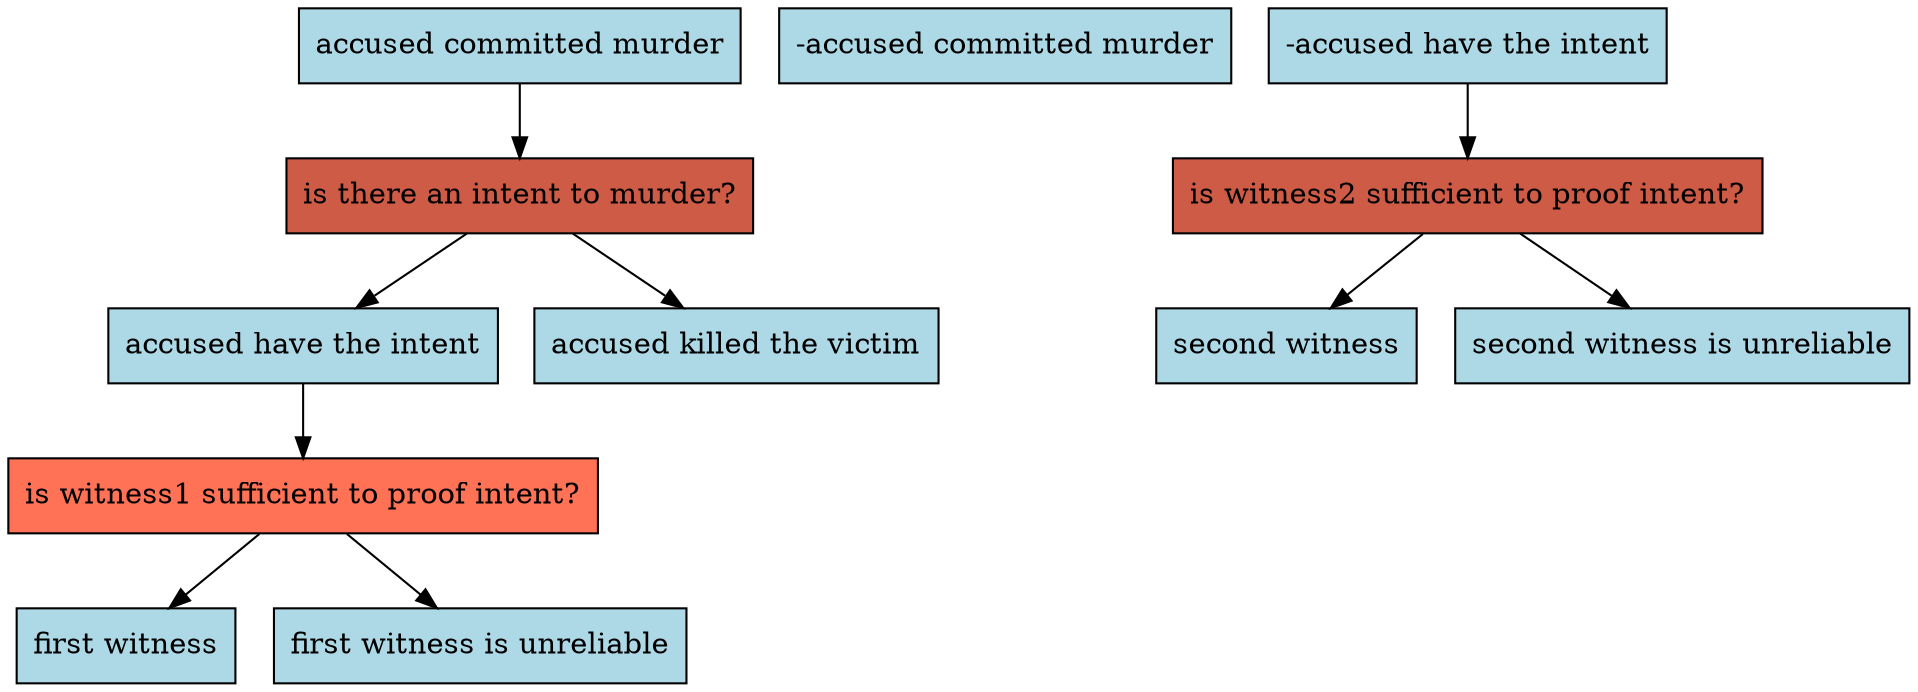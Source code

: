 digraph G{ 
"is there an intent to murder?" [color="black", fillcolor="coral3", width=.75, shape=box, style="filled"]; 
"accused committed murder" [color="black", fillcolor="lightblue", fixedsize=false, width=1  shape="box", style="filled"]; 
"-accused committed murder" [color="black", fillcolor="lightblue", fixedsize=false, width=1  shape="box", style="filled"]; 
"accused have the intent" [color="black", fillcolor="lightblue", fixedsize=false, width=1  shape="box", style="filled"]; 
"accused killed the victim" [color="black", fillcolor="lightblue", fixedsize=false, width=1  shape="box", style="filled"]; 
"is witness1 sufficient to proof intent?" [color="black", fillcolor="coral1", width=.75, shape=box, style="filled"]; 
"-accused have the intent" [color="black", fillcolor="lightblue", fixedsize=false, width=1  shape="box", style="filled"]; 
"first witness" [color="black", fillcolor="lightblue", fixedsize=false, width=1  shape="box", style="filled"]; 
"first witness is unreliable" [color="black", fillcolor="lightblue", fixedsize=false, width=1  shape="box", style="filled"]; 
"is witness2 sufficient to proof intent?" [color="black", fillcolor="coral3", width=.75, shape=box, style="filled"]; 
"second witness" [color="black", fillcolor="lightblue", fixedsize=false, width=1  shape="box", style="filled"]; 
"second witness is unreliable" [color="black", fillcolor="lightblue", fixedsize=false, width=1  shape="box", style="filled"]; 
"accused committed murder" -> "is there an intent to murder?" ; 
"is there an intent to murder?" -> "accused have the intent" ; 
"is there an intent to murder?" -> "accused killed the victim" ; 
"accused have the intent" -> "is witness1 sufficient to proof intent?" ; 
"is witness1 sufficient to proof intent?" -> "first witness" ; 
"is witness1 sufficient to proof intent?" -> "first witness is unreliable" ; 
"-accused have the intent" -> "is witness2 sufficient to proof intent?" ; 
"is witness2 sufficient to proof intent?" -> "second witness" ; 
"is witness2 sufficient to proof intent?" -> "second witness is unreliable" ; 
}
